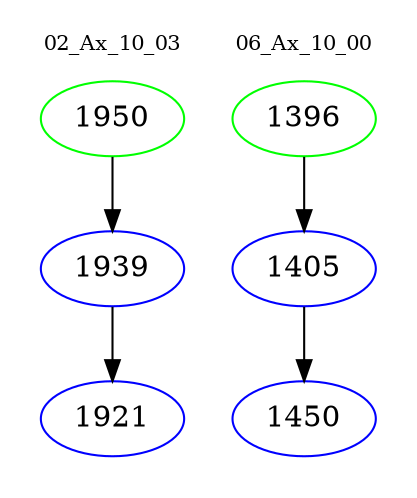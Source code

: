 digraph{
subgraph cluster_0 {
color = white
label = "02_Ax_10_03";
fontsize=10;
T0_1950 [label="1950", color="green"]
T0_1950 -> T0_1939 [color="black"]
T0_1939 [label="1939", color="blue"]
T0_1939 -> T0_1921 [color="black"]
T0_1921 [label="1921", color="blue"]
}
subgraph cluster_1 {
color = white
label = "06_Ax_10_00";
fontsize=10;
T1_1396 [label="1396", color="green"]
T1_1396 -> T1_1405 [color="black"]
T1_1405 [label="1405", color="blue"]
T1_1405 -> T1_1450 [color="black"]
T1_1450 [label="1450", color="blue"]
}
}
